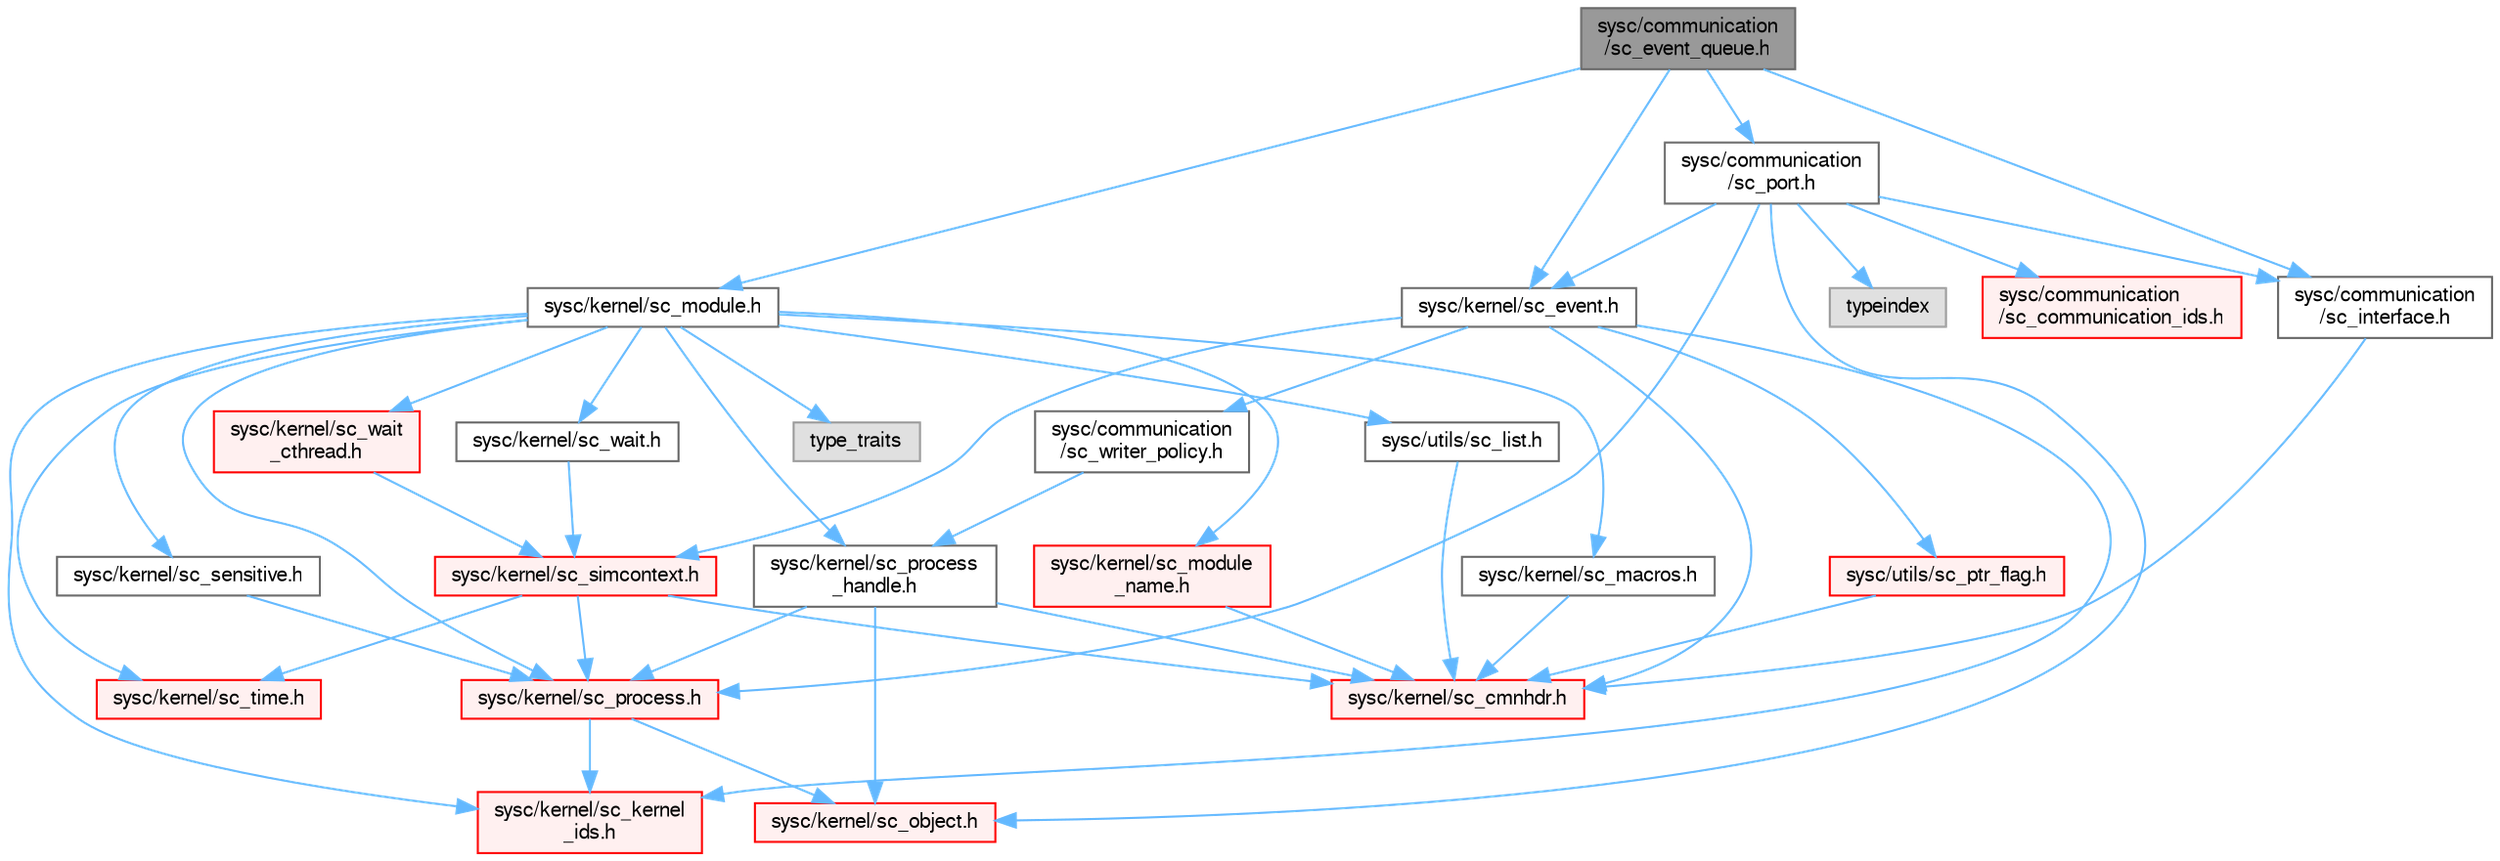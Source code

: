 digraph "sysc/communication/sc_event_queue.h"
{
 // LATEX_PDF_SIZE
  bgcolor="transparent";
  edge [fontname=FreeSans,fontsize=10,labelfontname=FreeSans,labelfontsize=10];
  node [fontname=FreeSans,fontsize=10,shape=box,height=0.2,width=0.4];
  Node1 [id="Node000001",label="sysc/communication\l/sc_event_queue.h",height=0.2,width=0.4,color="gray40", fillcolor="grey60", style="filled", fontcolor="black",tooltip=" "];
  Node1 -> Node2 [id="edge1_Node000001_Node000002",color="steelblue1",style="solid",tooltip=" "];
  Node2 [id="Node000002",label="sysc/communication\l/sc_interface.h",height=0.2,width=0.4,color="grey40", fillcolor="white", style="filled",URL="$a00302.html",tooltip=" "];
  Node2 -> Node3 [id="edge2_Node000002_Node000003",color="steelblue1",style="solid",tooltip=" "];
  Node3 [id="Node000003",label="sysc/kernel/sc_cmnhdr.h",height=0.2,width=0.4,color="red", fillcolor="#FFF0F0", style="filled",URL="$a00428.html",tooltip=" "];
  Node1 -> Node8 [id="edge3_Node000001_Node000008",color="steelblue1",style="solid",tooltip=" "];
  Node8 [id="Node000008",label="sysc/kernel/sc_module.h",height=0.2,width=0.4,color="grey40", fillcolor="white", style="filled",URL="$a00341.html",tooltip=" "];
  Node8 -> Node9 [id="edge4_Node000008_Node000009",color="steelblue1",style="solid",tooltip=" "];
  Node9 [id="Node000009",label="sysc/kernel/sc_kernel\l_ids.h",height=0.2,width=0.4,color="red", fillcolor="#FFF0F0", style="filled",URL="$a00386.html",tooltip=" "];
  Node8 -> Node14 [id="edge5_Node000008_Node000014",color="steelblue1",style="solid",tooltip=" "];
  Node14 [id="Node000014",label="sysc/kernel/sc_macros.h",height=0.2,width=0.4,color="grey40", fillcolor="white", style="filled",URL="$a00374.html",tooltip=" "];
  Node14 -> Node3 [id="edge6_Node000014_Node000003",color="steelblue1",style="solid",tooltip=" "];
  Node8 -> Node15 [id="edge7_Node000008_Node000015",color="steelblue1",style="solid",tooltip=" "];
  Node15 [id="Node000015",label="sysc/kernel/sc_module\l_name.h",height=0.2,width=0.4,color="red", fillcolor="#FFF0F0", style="filled",URL="$a00371.html",tooltip=" "];
  Node15 -> Node3 [id="edge8_Node000015_Node000003",color="steelblue1",style="solid",tooltip=" "];
  Node8 -> Node17 [id="edge9_Node000008_Node000017",color="steelblue1",style="solid",tooltip=" "];
  Node17 [id="Node000017",label="sysc/kernel/sc_process.h",height=0.2,width=0.4,color="red", fillcolor="#FFF0F0", style="filled",URL="$a00437.html",tooltip=" "];
  Node17 -> Node19 [id="edge10_Node000017_Node000019",color="steelblue1",style="solid",tooltip=" "];
  Node19 [id="Node000019",label="sysc/kernel/sc_object.h",height=0.2,width=0.4,color="red", fillcolor="#FFF0F0", style="filled",URL="$a00380.html",tooltip=" "];
  Node17 -> Node9 [id="edge11_Node000017_Node000009",color="steelblue1",style="solid",tooltip=" "];
  Node8 -> Node25 [id="edge12_Node000008_Node000025",color="steelblue1",style="solid",tooltip=" "];
  Node25 [id="Node000025",label="sysc/kernel/sc_process\l_handle.h",height=0.2,width=0.4,color="grey40", fillcolor="white", style="filled",URL="$a00329.html",tooltip=" "];
  Node25 -> Node3 [id="edge13_Node000025_Node000003",color="steelblue1",style="solid",tooltip=" "];
  Node25 -> Node19 [id="edge14_Node000025_Node000019",color="steelblue1",style="solid",tooltip=" "];
  Node25 -> Node17 [id="edge15_Node000025_Node000017",color="steelblue1",style="solid",tooltip=" "];
  Node8 -> Node26 [id="edge16_Node000008_Node000026",color="steelblue1",style="solid",tooltip=" "];
  Node26 [id="Node000026",label="sysc/kernel/sc_sensitive.h",height=0.2,width=0.4,color="grey40", fillcolor="white", style="filled",URL="$a00419.html",tooltip=" "];
  Node26 -> Node17 [id="edge17_Node000026_Node000017",color="steelblue1",style="solid",tooltip=" "];
  Node8 -> Node27 [id="edge18_Node000008_Node000027",color="steelblue1",style="solid",tooltip=" "];
  Node27 [id="Node000027",label="sysc/kernel/sc_time.h",height=0.2,width=0.4,color="red", fillcolor="#FFF0F0", style="filled",URL="$a00365.html",tooltip=" "];
  Node8 -> Node47 [id="edge19_Node000008_Node000047",color="steelblue1",style="solid",tooltip=" "];
  Node47 [id="Node000047",label="sysc/kernel/sc_wait.h",height=0.2,width=0.4,color="grey40", fillcolor="white", style="filled",URL="$a00332.html",tooltip=" "];
  Node47 -> Node48 [id="edge20_Node000047_Node000048",color="steelblue1",style="solid",tooltip=" "];
  Node48 [id="Node000048",label="sysc/kernel/sc_simcontext.h",height=0.2,width=0.4,color="red", fillcolor="#FFF0F0", style="filled",URL="$a00377.html",tooltip=" "];
  Node48 -> Node3 [id="edge21_Node000048_Node000003",color="steelblue1",style="solid",tooltip=" "];
  Node48 -> Node17 [id="edge22_Node000048_Node000017",color="steelblue1",style="solid",tooltip=" "];
  Node48 -> Node27 [id="edge23_Node000048_Node000027",color="steelblue1",style="solid",tooltip=" "];
  Node8 -> Node57 [id="edge24_Node000008_Node000057",color="steelblue1",style="solid",tooltip=" "];
  Node57 [id="Node000057",label="sysc/kernel/sc_wait\l_cthread.h",height=0.2,width=0.4,color="red", fillcolor="#FFF0F0", style="filled",URL="$a00389.html",tooltip=" "];
  Node57 -> Node48 [id="edge25_Node000057_Node000048",color="steelblue1",style="solid",tooltip=" "];
  Node8 -> Node61 [id="edge26_Node000008_Node000061",color="steelblue1",style="solid",tooltip=" "];
  Node61 [id="Node000061",label="sysc/utils/sc_list.h",height=0.2,width=0.4,color="grey40", fillcolor="white", style="filled",URL="$a00233.html",tooltip=" "];
  Node61 -> Node3 [id="edge27_Node000061_Node000003",color="steelblue1",style="solid",tooltip=" "];
  Node8 -> Node62 [id="edge28_Node000008_Node000062",color="steelblue1",style="solid",tooltip=" "];
  Node62 [id="Node000062",label="type_traits",height=0.2,width=0.4,color="grey60", fillcolor="#E0E0E0", style="filled",tooltip=" "];
  Node1 -> Node63 [id="edge29_Node000001_Node000063",color="steelblue1",style="solid",tooltip=" "];
  Node63 [id="Node000063",label="sysc/kernel/sc_event.h",height=0.2,width=0.4,color="grey40", fillcolor="white", style="filled",URL="$a00398.html",tooltip=" "];
  Node63 -> Node3 [id="edge30_Node000063_Node000003",color="steelblue1",style="solid",tooltip=" "];
  Node63 -> Node9 [id="edge31_Node000063_Node000009",color="steelblue1",style="solid",tooltip=" "];
  Node63 -> Node48 [id="edge32_Node000063_Node000048",color="steelblue1",style="solid",tooltip=" "];
  Node63 -> Node64 [id="edge33_Node000063_Node000064",color="steelblue1",style="solid",tooltip=" "];
  Node64 [id="Node000064",label="sysc/communication\l/sc_writer_policy.h",height=0.2,width=0.4,color="grey40", fillcolor="white", style="filled",URL="$a00248.html",tooltip=" "];
  Node64 -> Node25 [id="edge34_Node000064_Node000025",color="steelblue1",style="solid",tooltip=" "];
  Node63 -> Node65 [id="edge35_Node000063_Node000065",color="steelblue1",style="solid",tooltip=" "];
  Node65 [id="Node000065",label="sysc/utils/sc_ptr_flag.h",height=0.2,width=0.4,color="red", fillcolor="#FFF0F0", style="filled",URL="$a00239.html",tooltip=" "];
  Node65 -> Node3 [id="edge36_Node000065_Node000003",color="steelblue1",style="solid",tooltip=" "];
  Node1 -> Node66 [id="edge37_Node000001_Node000066",color="steelblue1",style="solid",tooltip=" "];
  Node66 [id="Node000066",label="sysc/communication\l/sc_port.h",height=0.2,width=0.4,color="grey40", fillcolor="white", style="filled",URL="$a00281.html",tooltip=" "];
  Node66 -> Node23 [id="edge38_Node000066_Node000023",color="steelblue1",style="solid",tooltip=" "];
  Node23 [id="Node000023",label="typeindex",height=0.2,width=0.4,color="grey60", fillcolor="#E0E0E0", style="filled",tooltip=" "];
  Node66 -> Node24 [id="edge39_Node000066_Node000024",color="steelblue1",style="solid",tooltip=" "];
  Node24 [id="Node000024",label="sysc/communication\l/sc_communication_ids.h",height=0.2,width=0.4,color="red", fillcolor="#FFF0F0", style="filled",URL="$a00323.html",tooltip=" "];
  Node66 -> Node2 [id="edge40_Node000066_Node000002",color="steelblue1",style="solid",tooltip=" "];
  Node66 -> Node63 [id="edge41_Node000066_Node000063",color="steelblue1",style="solid",tooltip=" "];
  Node66 -> Node19 [id="edge42_Node000066_Node000019",color="steelblue1",style="solid",tooltip=" "];
  Node66 -> Node17 [id="edge43_Node000066_Node000017",color="steelblue1",style="solid",tooltip=" "];
}
